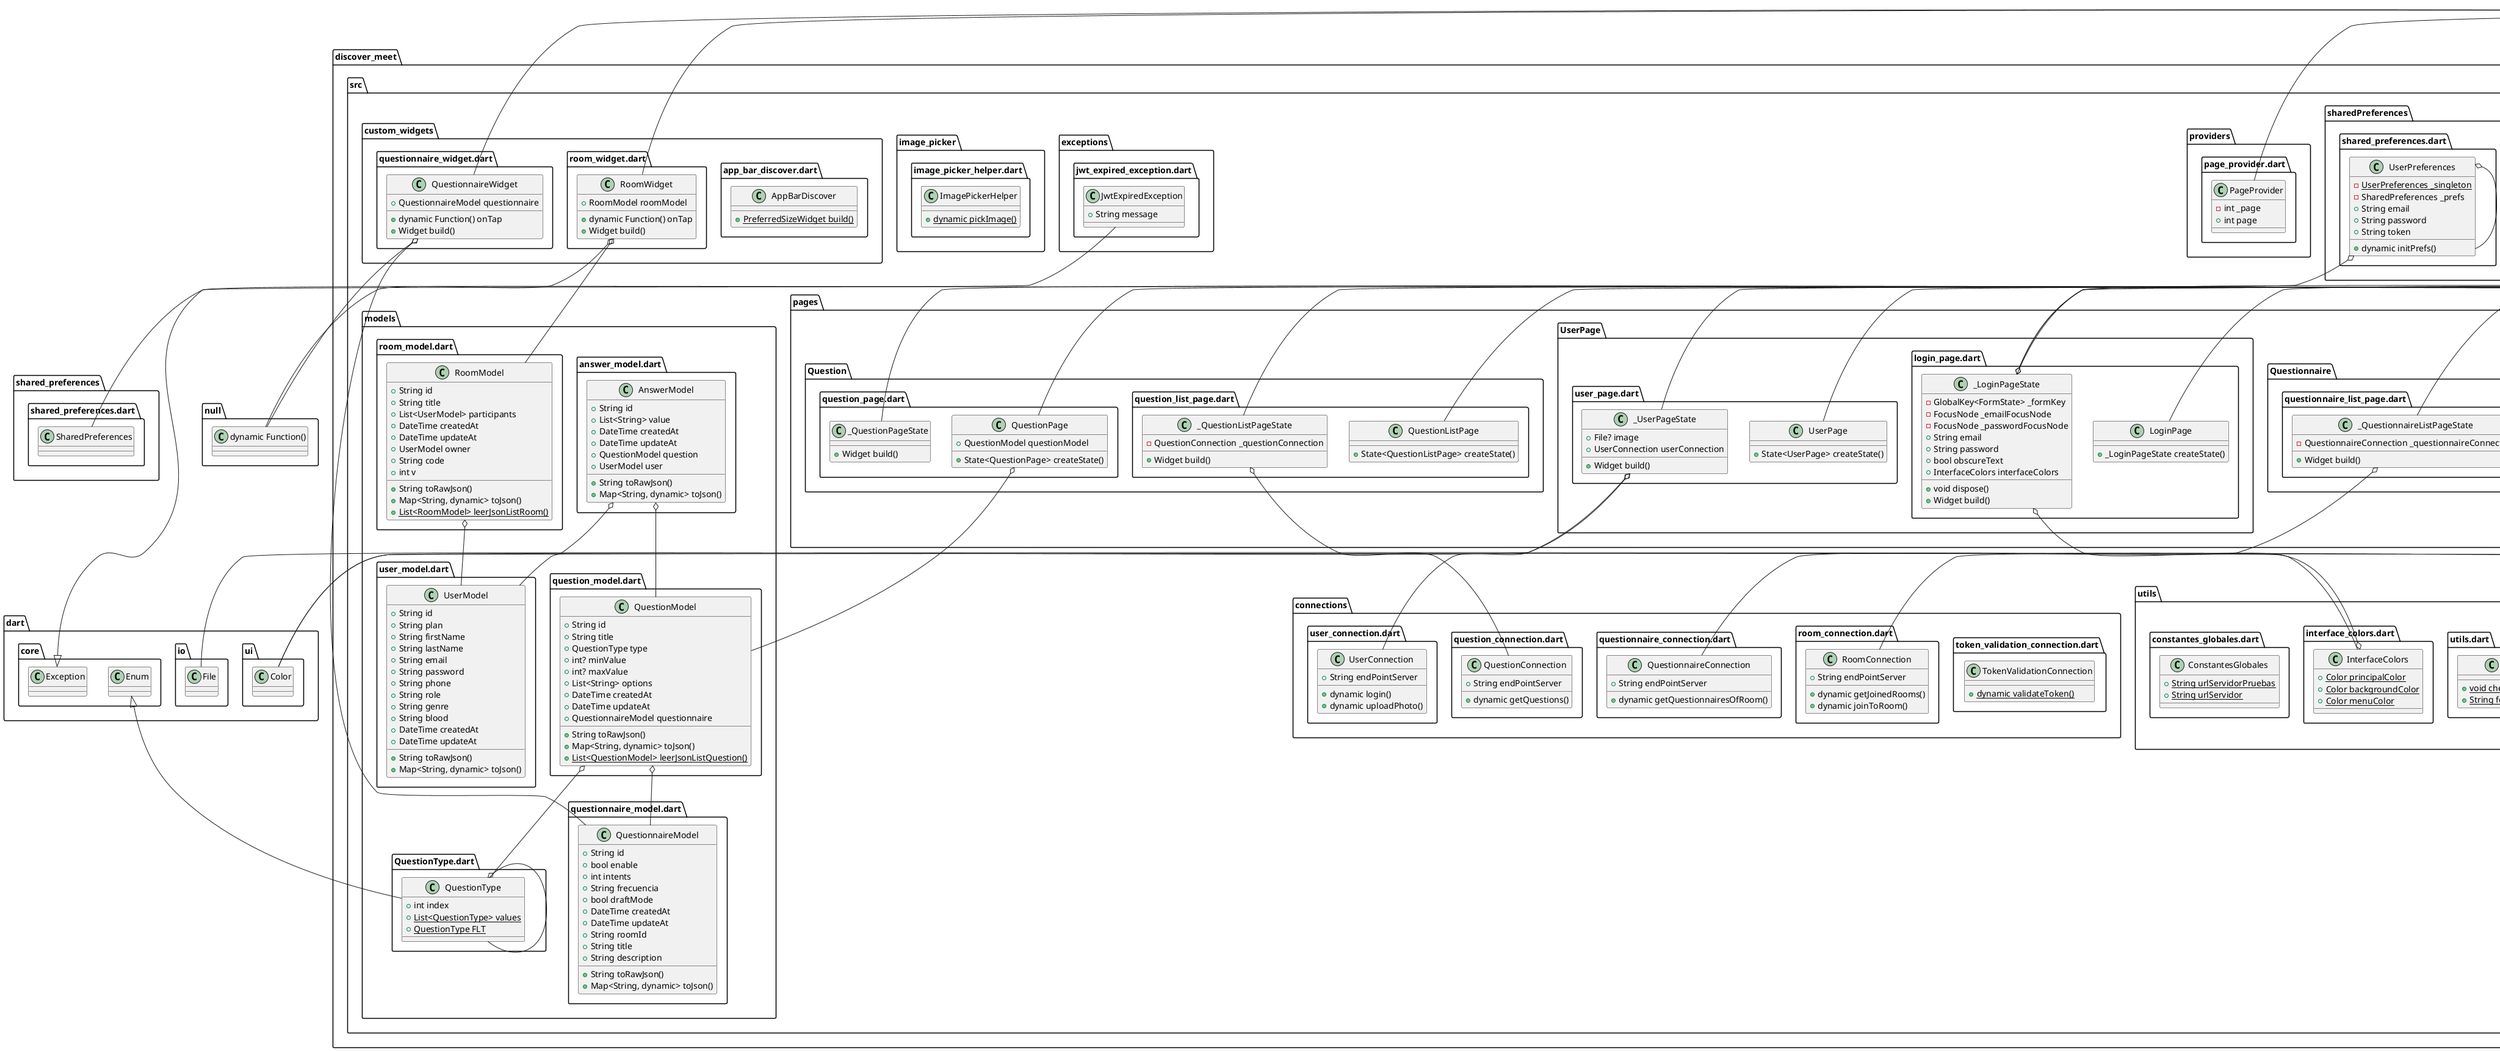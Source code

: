 @startuml
set namespaceSeparator ::

class "discover_meet::main.dart::MyApp" {
  +Widget build()
}

"flutter::src::widgets::framework.dart::StatelessWidget" <|-- "discover_meet::main.dart::MyApp"

class "discover_meet::src::sharedPreferences::shared_preferences.dart::UserPreferences" {
  {static} -UserPreferences _singleton
  -SharedPreferences _prefs
  +String email
  +String password
  +String token
  +dynamic initPrefs()
}

"discover_meet::src::sharedPreferences::shared_preferences.dart::UserPreferences" o-- "discover_meet::src::sharedPreferences::shared_preferences.dart::UserPreferences"
"discover_meet::src::sharedPreferences::shared_preferences.dart::UserPreferences" o-- "shared_preferences::shared_preferences.dart::SharedPreferences"

class "discover_meet::src::providers::page_provider.dart::PageProvider" {
  -int _page
  +int page
}

"flutter::src::foundation::change_notifier.dart::ChangeNotifier" <|-- "discover_meet::src::providers::page_provider.dart::PageProvider"

class "discover_meet::src::utils::interface_elements.dart::InterfaceElements" {
  {static} +Color principalColor
  {static} +Color backColor
  {static} +List<BottomNavigationBarItem> itemNavigation
  {static} +Icon searchIconWhite
  {static} +Icon searchIconBlack
}

"discover_meet::src::utils::interface_elements.dart::InterfaceElements" o-- "dart::ui::Color"
"discover_meet::src::utils::interface_elements.dart::InterfaceElements" o-- "flutter::src::widgets::icon.dart::Icon"

class "discover_meet::src::utils::utils.dart::Utils" {
  {static} +void check()
  {static} +String formatJson()
}

class "discover_meet::src::utils::interface_colors.dart::InterfaceColors" {
  {static} +Color principalColor
  {static} +Color backgroundColor
  {static} +Color menuColor
}

"discover_meet::src::utils::interface_colors.dart::InterfaceColors" o-- "dart::ui::Color"

class "discover_meet::src::utils::constantes_globales.dart::ConstantesGlobales" {
  {static} +String urlServidorPruebas
  {static} +String urlServidor
}

class "discover_meet::src::models::answer_model.dart::AnswerModel" {
  +String id
  +List<String> value
  +DateTime createdAt
  +DateTime updateAt
  +QuestionModel question
  +UserModel user
  +String toRawJson()
  +Map<String, dynamic> toJson()
}

"discover_meet::src::models::answer_model.dart::AnswerModel" o-- "discover_meet::src::models::question_model.dart::QuestionModel"
"discover_meet::src::models::answer_model.dart::AnswerModel" o-- "discover_meet::src::models::user_model.dart::UserModel"

class "discover_meet::src::models::room_model.dart::RoomModel" {
  +String id
  +String title
  +List<UserModel> participants
  +DateTime createdAt
  +DateTime updateAt
  +UserModel owner
  +String code
  +int v
  +String toRawJson()
  +Map<String, dynamic> toJson()
  {static} +List<RoomModel> leerJsonListRoom()
}

"discover_meet::src::models::room_model.dart::RoomModel" o-- "discover_meet::src::models::user_model.dart::UserModel"

class "discover_meet::src::models::user_model.dart::UserModel" {
  +String id
  +String plan
  +String firstName
  +String lastName
  +String email
  +String password
  +String phone
  +String role
  +String genre
  +String blood
  +DateTime createdAt
  +DateTime updateAt
  +String toRawJson()
  +Map<String, dynamic> toJson()
}

class "discover_meet::src::models::questionnaire_model.dart::QuestionnaireModel" {
  +String id
  +bool enable
  +int intents
  +String frecuencia
  +bool draftMode
  +DateTime createdAt
  +DateTime updateAt
  +String roomId
  +String title
  +String description
  +String toRawJson()
  +Map<String, dynamic> toJson()
}

class "discover_meet::src::models::question_model.dart::QuestionModel" {
  +String id
  +String title
  +QuestionType type
  +int? minValue
  +int? maxValue
  +List<String> options
  +DateTime createdAt
  +DateTime updateAt
  +QuestionnaireModel questionnaire
  +String toRawJson()
  +Map<String, dynamic> toJson()
  {static} +List<QuestionModel> leerJsonListQuestion()
}

"discover_meet::src::models::question_model.dart::QuestionModel" o-- "discover_meet::src::models::QuestionType.dart::QuestionType"
"discover_meet::src::models::question_model.dart::QuestionModel" o-- "discover_meet::src::models::questionnaire_model.dart::QuestionnaireModel"

class "discover_meet::src::models::QuestionType.dart::QuestionType" {
  +int index
  {static} +List<QuestionType> values
  {static} +QuestionType FLT
}

"discover_meet::src::models::QuestionType.dart::QuestionType" o-- "discover_meet::src::models::QuestionType.dart::QuestionType"
"dart::core::Enum" <|-- "discover_meet::src::models::QuestionType.dart::QuestionType"

class "discover_meet::src::exceptions::jwt_expired_exception.dart::JwtExpiredException" {
  +String message
}

"dart::core::Exception" <|-- "discover_meet::src::exceptions::jwt_expired_exception.dart::JwtExpiredException"

class "discover_meet::src::image_picker::image_picker_helper.dart::ImagePickerHelper" {
  {static} +dynamic pickImage()
}

class "discover_meet::src::connections::token_validation_connection.dart::TokenValidationConnection" {
  {static} +dynamic validateToken()
}

class "discover_meet::src::connections::question_connection.dart::QuestionConnection" {
  +String endPointServer
  +dynamic getQuestions()
}

class "discover_meet::src::connections::user_connection.dart::UserConnection" {
  +String endPointServer
  +dynamic login()
  +dynamic uploadPhoto()
}

class "discover_meet::src::connections::room_connection.dart::RoomConnection" {
  +String endPointServer
  +dynamic getJoinedRooms()
  +dynamic joinToRoom()
}

class "discover_meet::src::connections::questionnaire_connection.dart::QuestionnaireConnection" {
  +String endPointServer
  +dynamic getQuestionnairesOfRoom()
}

class "discover_meet::src::pages::menu_page.dart::MenuPage" {
  +State<MenuPage> createState()
}

"flutter::src::widgets::framework.dart::StatefulWidget" <|-- "discover_meet::src::pages::menu_page.dart::MenuPage"

class "discover_meet::src::pages::menu_page.dart::_MenuPageState" {
  +Widget build()
  +Widget choosePage()
}

"flutter::src::widgets::framework.dart::State" <|-- "discover_meet::src::pages::menu_page.dart::_MenuPageState"

class "discover_meet::src::pages::Room::room_list_page.dart::RoomListPage" {
  +State<RoomListPage> createState()
}

"flutter::src::widgets::framework.dart::StatefulWidget" <|-- "discover_meet::src::pages::Room::room_list_page.dart::RoomListPage"

class "discover_meet::src::pages::Room::room_list_page.dart::_RoomListPageState" {
  -RoomConnection _roomConnection
  +Widget build()
}

"discover_meet::src::pages::Room::room_list_page.dart::_RoomListPageState" o-- "discover_meet::src::connections::room_connection.dart::RoomConnection"
"flutter::src::widgets::framework.dart::State" <|-- "discover_meet::src::pages::Room::room_list_page.dart::_RoomListPageState"

class "discover_meet::src::pages::UserPage::login_page.dart::LoginPage" {
  +_LoginPageState createState()
}

"flutter::src::widgets::framework.dart::StatefulWidget" <|-- "discover_meet::src::pages::UserPage::login_page.dart::LoginPage"

class "discover_meet::src::pages::UserPage::login_page.dart::_LoginPageState" {
  -GlobalKey<FormState> _formKey
  -FocusNode _emailFocusNode
  -FocusNode _passwordFocusNode
  +String email
  +String password
  +bool obscureText
  +InterfaceColors interfaceColors
  +void dispose()
  +Widget build()
}

"discover_meet::src::pages::UserPage::login_page.dart::_LoginPageState" o-- "flutter::src::widgets::framework.dart::GlobalKey<FormState>"
"discover_meet::src::pages::UserPage::login_page.dart::_LoginPageState" o-- "flutter::src::widgets::focus_manager.dart::FocusNode"
"discover_meet::src::pages::UserPage::login_page.dart::_LoginPageState" o-- "discover_meet::src::utils::interface_colors.dart::InterfaceColors"
"flutter::src::widgets::framework.dart::State" <|-- "discover_meet::src::pages::UserPage::login_page.dart::_LoginPageState"

class "discover_meet::src::pages::UserPage::user_page.dart::UserPage" {
  +State<UserPage> createState()
}

"flutter::src::widgets::framework.dart::StatefulWidget" <|-- "discover_meet::src::pages::UserPage::user_page.dart::UserPage"

class "discover_meet::src::pages::UserPage::user_page.dart::_UserPageState" {
  +File? image
  +UserConnection userConnection
  +Widget build()
}

"discover_meet::src::pages::UserPage::user_page.dart::_UserPageState" o-- "dart::io::File"
"discover_meet::src::pages::UserPage::user_page.dart::_UserPageState" o-- "discover_meet::src::connections::user_connection.dart::UserConnection"
"flutter::src::widgets::framework.dart::State" <|-- "discover_meet::src::pages::UserPage::user_page.dart::_UserPageState"

class "discover_meet::src::pages::Questionnaire::questionnaire_list_page.dart::QuestionnaireListPage" {
  +State<QuestionnaireListPage> createState()
}

"flutter::src::widgets::framework.dart::StatefulWidget" <|-- "discover_meet::src::pages::Questionnaire::questionnaire_list_page.dart::QuestionnaireListPage"

class "discover_meet::src::pages::Questionnaire::questionnaire_list_page.dart::_QuestionnaireListPageState" {
  -QuestionnaireConnection _questionnaireConnection
  +Widget build()
}

"discover_meet::src::pages::Questionnaire::questionnaire_list_page.dart::_QuestionnaireListPageState" o-- "discover_meet::src::connections::questionnaire_connection.dart::QuestionnaireConnection"
"flutter::src::widgets::framework.dart::State" <|-- "discover_meet::src::pages::Questionnaire::questionnaire_list_page.dart::_QuestionnaireListPageState"

class "discover_meet::src::pages::Question::question_list_page.dart::QuestionListPage" {
  +State<QuestionListPage> createState()
}

"flutter::src::widgets::framework.dart::StatefulWidget" <|-- "discover_meet::src::pages::Question::question_list_page.dart::QuestionListPage"

class "discover_meet::src::pages::Question::question_list_page.dart::_QuestionListPageState" {
  -QuestionConnection _questionConnection
  +Widget build()
}

"discover_meet::src::pages::Question::question_list_page.dart::_QuestionListPageState" o-- "discover_meet::src::connections::question_connection.dart::QuestionConnection"
"flutter::src::widgets::framework.dart::State" <|-- "discover_meet::src::pages::Question::question_list_page.dart::_QuestionListPageState"

class "discover_meet::src::pages::Question::question_page.dart::QuestionPage" {
  +QuestionModel questionModel
  +State<QuestionPage> createState()
}

"discover_meet::src::pages::Question::question_page.dart::QuestionPage" o-- "discover_meet::src::models::question_model.dart::QuestionModel"
"flutter::src::widgets::framework.dart::StatefulWidget" <|-- "discover_meet::src::pages::Question::question_page.dart::QuestionPage"

class "discover_meet::src::pages::Question::question_page.dart::_QuestionPageState" {
  +Widget build()
}

"flutter::src::widgets::framework.dart::State" <|-- "discover_meet::src::pages::Question::question_page.dart::_QuestionPageState"

class "discover_meet::src::custom_widgets::app_bar_discover.dart::AppBarDiscover" {
  {static} +PreferredSizeWidget build()
}

class "discover_meet::src::custom_widgets::room_widget.dart::RoomWidget" {
  +RoomModel roomModel
  +dynamic Function() onTap
  +Widget build()
}

"discover_meet::src::custom_widgets::room_widget.dart::RoomWidget" o-- "discover_meet::src::models::room_model.dart::RoomModel"
"discover_meet::src::custom_widgets::room_widget.dart::RoomWidget" o-- "null::dynamic Function()"
"flutter::src::widgets::framework.dart::StatelessWidget" <|-- "discover_meet::src::custom_widgets::room_widget.dart::RoomWidget"

class "discover_meet::src::custom_widgets::questionnaire_widget.dart::QuestionnaireWidget" {
  +QuestionnaireModel questionnaire
  +dynamic Function() onTap
  +Widget build()
}

"discover_meet::src::custom_widgets::questionnaire_widget.dart::QuestionnaireWidget" o-- "discover_meet::src::models::questionnaire_model.dart::QuestionnaireModel"
"discover_meet::src::custom_widgets::questionnaire_widget.dart::QuestionnaireWidget" o-- "null::dynamic Function()"
"flutter::src::widgets::framework.dart::StatelessWidget" <|-- "discover_meet::src::custom_widgets::questionnaire_widget.dart::QuestionnaireWidget"


@enduml